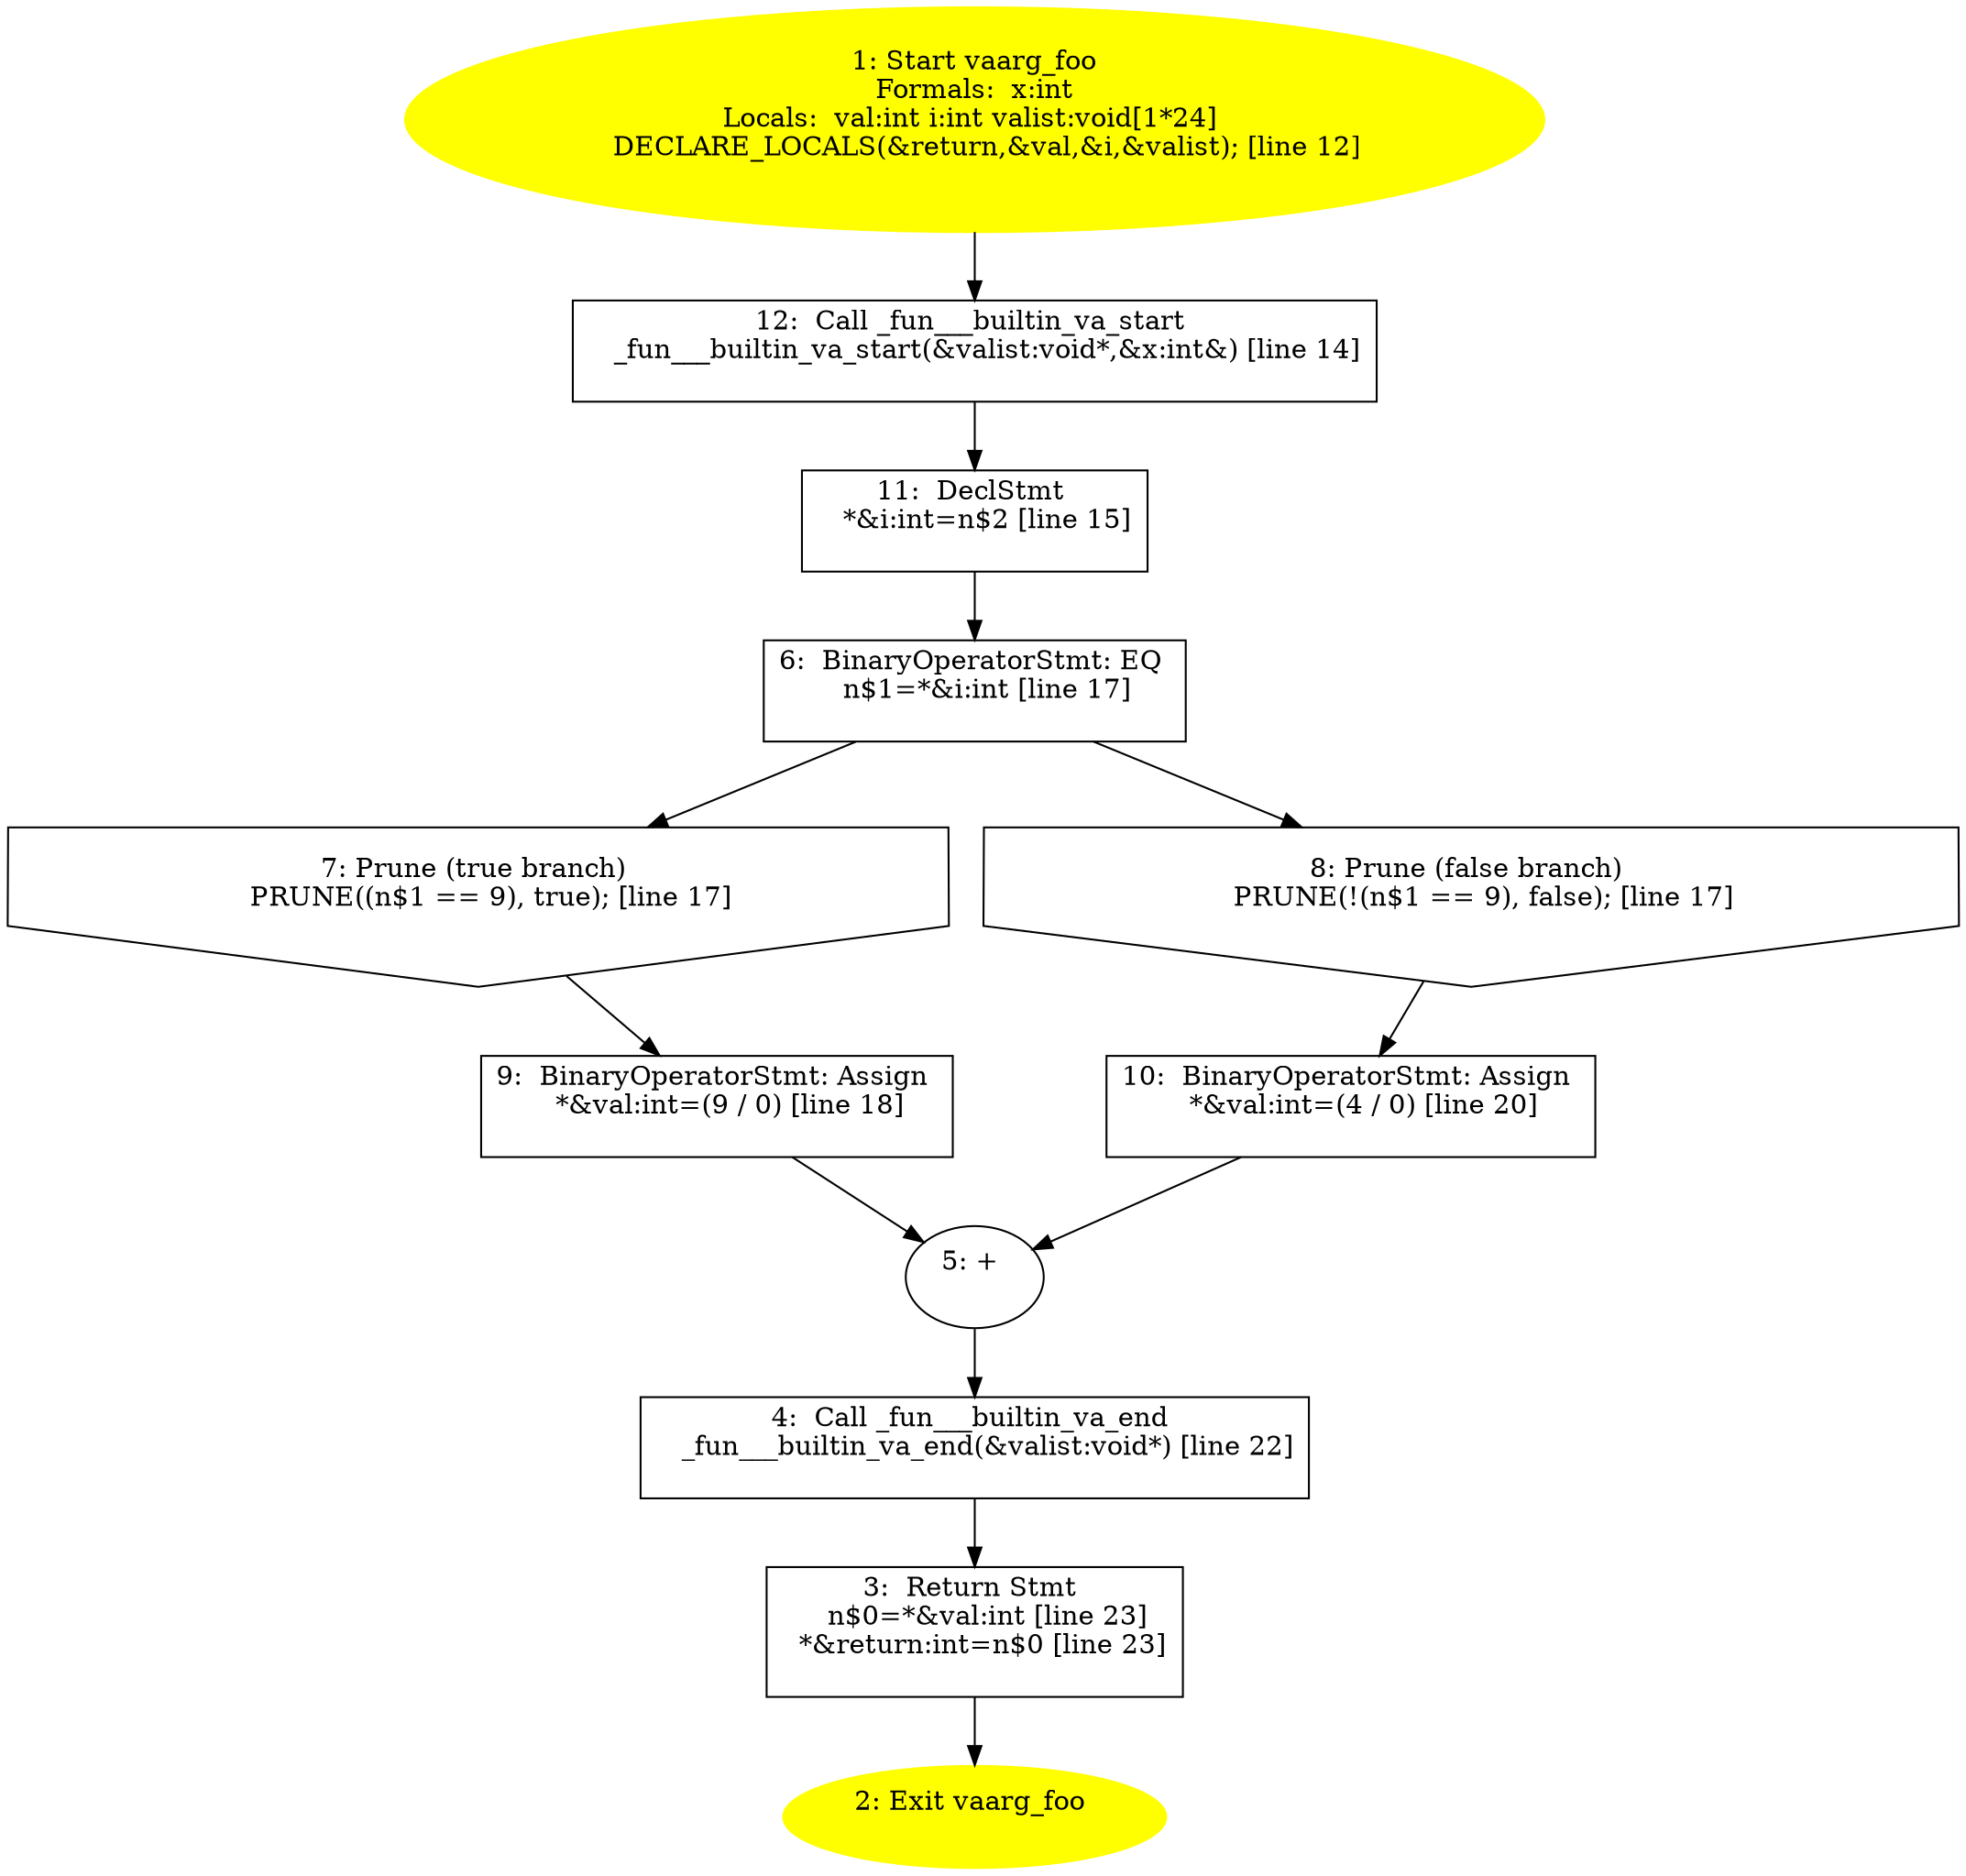 /* @generated */
digraph iCFG {
"vaarg_foo.73af1e8d32c2d09f7488c5fea173b853_1" [label="1: Start vaarg_foo\nFormals:  x:int\nLocals:  val:int i:int valist:void[1*24] \n   DECLARE_LOCALS(&return,&val,&i,&valist); [line 12]\n " color=yellow style=filled]
	

	 "vaarg_foo.73af1e8d32c2d09f7488c5fea173b853_1" -> "vaarg_foo.73af1e8d32c2d09f7488c5fea173b853_12" ;
"vaarg_foo.73af1e8d32c2d09f7488c5fea173b853_2" [label="2: Exit vaarg_foo \n  " color=yellow style=filled]
	

"vaarg_foo.73af1e8d32c2d09f7488c5fea173b853_3" [label="3:  Return Stmt \n   n$0=*&val:int [line 23]\n  *&return:int=n$0 [line 23]\n " shape="box"]
	

	 "vaarg_foo.73af1e8d32c2d09f7488c5fea173b853_3" -> "vaarg_foo.73af1e8d32c2d09f7488c5fea173b853_2" ;
"vaarg_foo.73af1e8d32c2d09f7488c5fea173b853_4" [label="4:  Call _fun___builtin_va_end \n   _fun___builtin_va_end(&valist:void*) [line 22]\n " shape="box"]
	

	 "vaarg_foo.73af1e8d32c2d09f7488c5fea173b853_4" -> "vaarg_foo.73af1e8d32c2d09f7488c5fea173b853_3" ;
"vaarg_foo.73af1e8d32c2d09f7488c5fea173b853_5" [label="5: + \n  " ]
	

	 "vaarg_foo.73af1e8d32c2d09f7488c5fea173b853_5" -> "vaarg_foo.73af1e8d32c2d09f7488c5fea173b853_4" ;
"vaarg_foo.73af1e8d32c2d09f7488c5fea173b853_6" [label="6:  BinaryOperatorStmt: EQ \n   n$1=*&i:int [line 17]\n " shape="box"]
	

	 "vaarg_foo.73af1e8d32c2d09f7488c5fea173b853_6" -> "vaarg_foo.73af1e8d32c2d09f7488c5fea173b853_7" ;
	 "vaarg_foo.73af1e8d32c2d09f7488c5fea173b853_6" -> "vaarg_foo.73af1e8d32c2d09f7488c5fea173b853_8" ;
"vaarg_foo.73af1e8d32c2d09f7488c5fea173b853_7" [label="7: Prune (true branch) \n   PRUNE((n$1 == 9), true); [line 17]\n " shape="invhouse"]
	

	 "vaarg_foo.73af1e8d32c2d09f7488c5fea173b853_7" -> "vaarg_foo.73af1e8d32c2d09f7488c5fea173b853_9" ;
"vaarg_foo.73af1e8d32c2d09f7488c5fea173b853_8" [label="8: Prune (false branch) \n   PRUNE(!(n$1 == 9), false); [line 17]\n " shape="invhouse"]
	

	 "vaarg_foo.73af1e8d32c2d09f7488c5fea173b853_8" -> "vaarg_foo.73af1e8d32c2d09f7488c5fea173b853_10" ;
"vaarg_foo.73af1e8d32c2d09f7488c5fea173b853_9" [label="9:  BinaryOperatorStmt: Assign \n   *&val:int=(9 / 0) [line 18]\n " shape="box"]
	

	 "vaarg_foo.73af1e8d32c2d09f7488c5fea173b853_9" -> "vaarg_foo.73af1e8d32c2d09f7488c5fea173b853_5" ;
"vaarg_foo.73af1e8d32c2d09f7488c5fea173b853_10" [label="10:  BinaryOperatorStmt: Assign \n   *&val:int=(4 / 0) [line 20]\n " shape="box"]
	

	 "vaarg_foo.73af1e8d32c2d09f7488c5fea173b853_10" -> "vaarg_foo.73af1e8d32c2d09f7488c5fea173b853_5" ;
"vaarg_foo.73af1e8d32c2d09f7488c5fea173b853_11" [label="11:  DeclStmt \n   *&i:int=n$2 [line 15]\n " shape="box"]
	

	 "vaarg_foo.73af1e8d32c2d09f7488c5fea173b853_11" -> "vaarg_foo.73af1e8d32c2d09f7488c5fea173b853_6" ;
"vaarg_foo.73af1e8d32c2d09f7488c5fea173b853_12" [label="12:  Call _fun___builtin_va_start \n   _fun___builtin_va_start(&valist:void*,&x:int&) [line 14]\n " shape="box"]
	

	 "vaarg_foo.73af1e8d32c2d09f7488c5fea173b853_12" -> "vaarg_foo.73af1e8d32c2d09f7488c5fea173b853_11" ;
}

